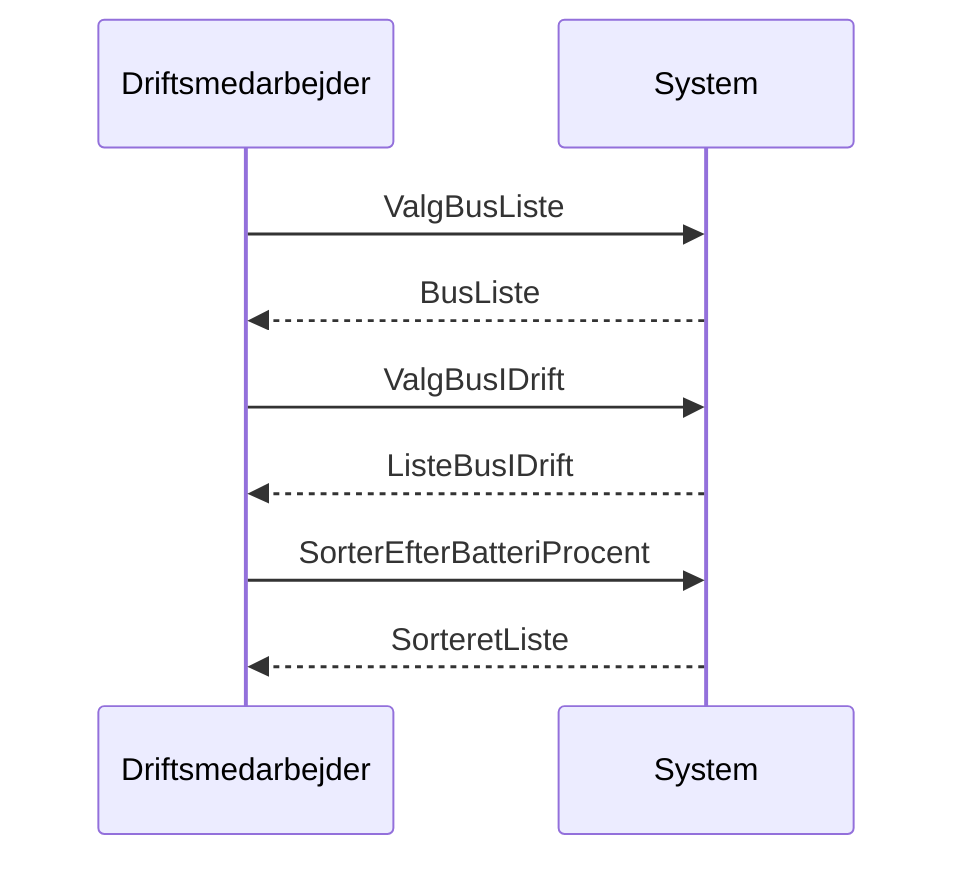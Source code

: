 sequenceDiagram
    participant Driftsmedarbejder
    participant System

    Driftsmedarbejder->>System: ValgBusListe
    System-->>Driftsmedarbejder: BusListe

    Driftsmedarbejder->>System: ValgBusIDrift
    System-->>Driftsmedarbejder: ListeBusIDrift
    
    Driftsmedarbejder->>System: SorterEfterBatteriProcent
    System-->>Driftsmedarbejder: SorteretListe